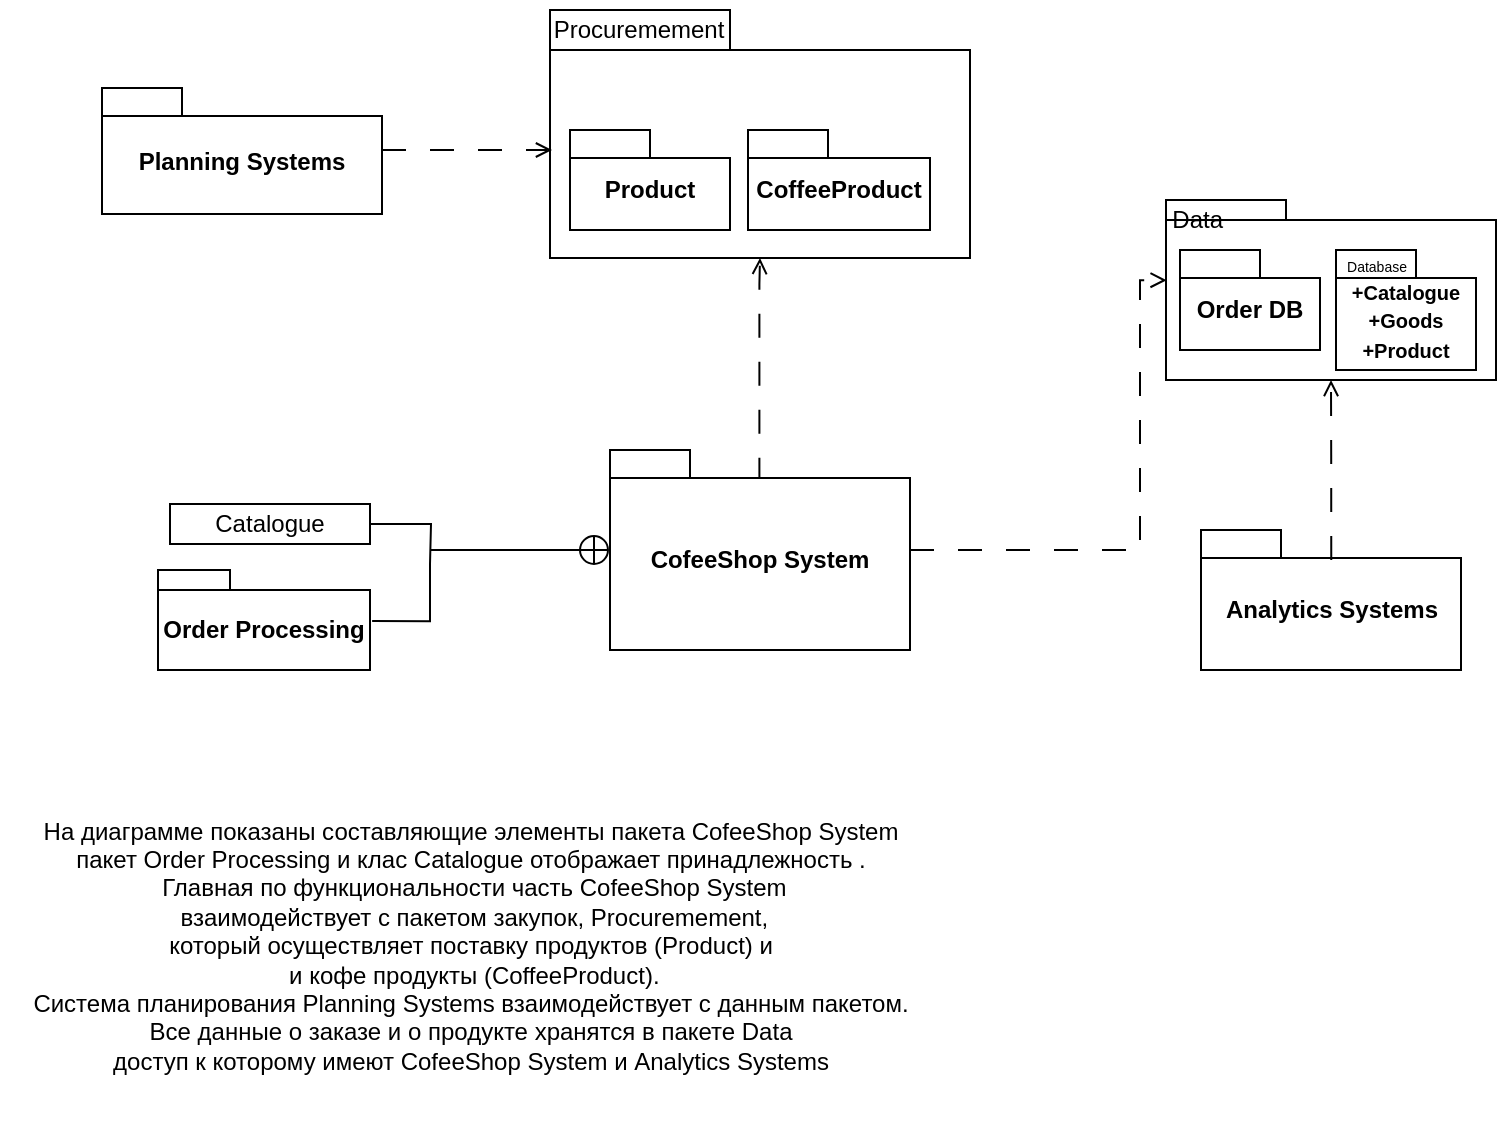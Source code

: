 <mxfile version="22.0.8" type="device">
  <diagram name="Page-1" id="tDHuhv7dV6Yr0yRqhIWP">
    <mxGraphModel dx="1221" dy="709" grid="1" gridSize="10" guides="1" tooltips="1" connect="1" arrows="1" fold="1" page="1" pageScale="1" pageWidth="827" pageHeight="1169" math="0" shadow="0">
      <root>
        <mxCell id="0" />
        <mxCell id="1" parent="0" />
        <mxCell id="ikfc7IFNwjfDXHKksEY_-1" style="edgeStyle=orthogonalEdgeStyle;rounded=0;orthogonalLoop=1;jettySize=auto;html=1;startArrow=circlePlus;startFill=0;endArrow=none;endFill=0;" edge="1" parent="1" source="ikfc7IFNwjfDXHKksEY_-3">
          <mxGeometry relative="1" as="geometry">
            <mxPoint x="255" y="325" as="targetPoint" />
          </mxGeometry>
        </mxCell>
        <mxCell id="ikfc7IFNwjfDXHKksEY_-2" style="edgeStyle=orthogonalEdgeStyle;rounded=0;orthogonalLoop=1;jettySize=auto;html=1;endArrow=open;endFill=0;dashed=1;dashPattern=12 12;entryX=0.5;entryY=1;entryDx=0;entryDy=0;entryPerimeter=0;exitX=0.498;exitY=0.159;exitDx=0;exitDy=0;exitPerimeter=0;" edge="1" parent="1" source="ikfc7IFNwjfDXHKksEY_-3" target="ikfc7IFNwjfDXHKksEY_-7">
          <mxGeometry relative="1" as="geometry">
            <mxPoint x="435" y="206" as="targetPoint" />
            <mxPoint x="419.74" y="302" as="sourcePoint" />
            <Array as="points">
              <mxPoint x="420" y="192" />
            </Array>
          </mxGeometry>
        </mxCell>
        <mxCell id="ikfc7IFNwjfDXHKksEY_-3" value="CofeeShop System" style="shape=folder;fontStyle=1;spacingTop=10;tabWidth=40;tabHeight=14;tabPosition=left;html=1;whiteSpace=wrap;" vertex="1" parent="1">
          <mxGeometry x="345" y="275" width="150" height="100" as="geometry" />
        </mxCell>
        <mxCell id="ikfc7IFNwjfDXHKksEY_-4" style="edgeStyle=orthogonalEdgeStyle;rounded=0;orthogonalLoop=1;jettySize=auto;html=1;endArrow=none;endFill=0;" edge="1" parent="1" source="ikfc7IFNwjfDXHKksEY_-5">
          <mxGeometry relative="1" as="geometry">
            <mxPoint x="255" y="332" as="targetPoint" />
          </mxGeometry>
        </mxCell>
        <mxCell id="ikfc7IFNwjfDXHKksEY_-5" value="Catalogue" style="html=1;whiteSpace=wrap;" vertex="1" parent="1">
          <mxGeometry x="125" y="302" width="100" height="20" as="geometry" />
        </mxCell>
        <mxCell id="ikfc7IFNwjfDXHKksEY_-6" style="edgeStyle=orthogonalEdgeStyle;rounded=0;orthogonalLoop=1;jettySize=auto;html=1;endArrow=none;endFill=0;exitX=1.01;exitY=0.511;exitDx=0;exitDy=0;exitPerimeter=0;" edge="1" parent="1" source="ikfc7IFNwjfDXHKksEY_-20">
          <mxGeometry relative="1" as="geometry">
            <mxPoint x="255" y="332" as="targetPoint" />
            <mxPoint x="225" y="342" as="sourcePoint" />
            <Array as="points">
              <mxPoint x="255" y="361" />
            </Array>
          </mxGeometry>
        </mxCell>
        <mxCell id="ikfc7IFNwjfDXHKksEY_-7" value="" style="shape=folder;fontStyle=1;spacingTop=10;tabWidth=90;tabHeight=20;tabPosition=left;html=1;whiteSpace=wrap;" vertex="1" parent="1">
          <mxGeometry x="315" y="55" width="210" height="124" as="geometry" />
        </mxCell>
        <mxCell id="ikfc7IFNwjfDXHKksEY_-8" value="Procuremement" style="text;html=1;align=center;verticalAlign=middle;resizable=0;points=[];autosize=1;strokeColor=none;fillColor=none;" vertex="1" parent="1">
          <mxGeometry x="304" y="50" width="110" height="30" as="geometry" />
        </mxCell>
        <mxCell id="ikfc7IFNwjfDXHKksEY_-9" value="Product" style="shape=folder;fontStyle=1;spacingTop=10;tabWidth=40;tabHeight=14;tabPosition=left;html=1;whiteSpace=wrap;" vertex="1" parent="1">
          <mxGeometry x="325" y="115" width="80" height="50" as="geometry" />
        </mxCell>
        <mxCell id="ikfc7IFNwjfDXHKksEY_-10" value="CoffeeProduct" style="shape=folder;fontStyle=1;spacingTop=10;tabWidth=40;tabHeight=14;tabPosition=left;html=1;whiteSpace=wrap;" vertex="1" parent="1">
          <mxGeometry x="414" y="115" width="91" height="50" as="geometry" />
        </mxCell>
        <mxCell id="ikfc7IFNwjfDXHKksEY_-11" value="" style="shape=folder;fontStyle=1;spacingTop=10;tabWidth=60;tabHeight=10;tabPosition=left;html=1;whiteSpace=wrap;" vertex="1" parent="1">
          <mxGeometry x="623" y="150" width="165" height="90" as="geometry" />
        </mxCell>
        <mxCell id="ikfc7IFNwjfDXHKksEY_-12" value="Data&amp;nbsp;" style="text;html=1;align=center;verticalAlign=middle;resizable=0;points=[];autosize=1;strokeColor=none;fillColor=none;rotation=0;" vertex="1" parent="1">
          <mxGeometry x="615" y="145" width="50" height="30" as="geometry" />
        </mxCell>
        <mxCell id="ikfc7IFNwjfDXHKksEY_-13" value="Order DB" style="shape=folder;fontStyle=1;spacingTop=10;tabWidth=40;tabHeight=14;tabPosition=left;html=1;whiteSpace=wrap;" vertex="1" parent="1">
          <mxGeometry x="630" y="175" width="70" height="50" as="geometry" />
        </mxCell>
        <mxCell id="ikfc7IFNwjfDXHKksEY_-14" style="edgeStyle=orthogonalEdgeStyle;rounded=0;orthogonalLoop=1;jettySize=auto;html=1;entryX=0.002;entryY=0.446;entryDx=0;entryDy=0;entryPerimeter=0;endArrow=open;endFill=0;dashed=1;dashPattern=12 12;startArrow=none;startFill=0;" edge="1" parent="1" source="ikfc7IFNwjfDXHKksEY_-3" target="ikfc7IFNwjfDXHKksEY_-11">
          <mxGeometry relative="1" as="geometry">
            <Array as="points">
              <mxPoint x="610" y="325" />
            </Array>
          </mxGeometry>
        </mxCell>
        <mxCell id="ikfc7IFNwjfDXHKksEY_-15" value="Analytics Systems" style="shape=folder;fontStyle=1;spacingTop=10;tabWidth=40;tabHeight=14;tabPosition=left;html=1;whiteSpace=wrap;" vertex="1" parent="1">
          <mxGeometry x="640.5" y="315" width="130" height="70" as="geometry" />
        </mxCell>
        <mxCell id="ikfc7IFNwjfDXHKksEY_-16" style="edgeStyle=orthogonalEdgeStyle;rounded=0;orthogonalLoop=1;jettySize=auto;html=1;entryX=0.5;entryY=1;entryDx=0;entryDy=0;entryPerimeter=0;exitX=0.501;exitY=0.214;exitDx=0;exitDy=0;exitPerimeter=0;endArrow=open;endFill=0;dashed=1;dashPattern=12 12;" edge="1" parent="1" source="ikfc7IFNwjfDXHKksEY_-15" target="ikfc7IFNwjfDXHKksEY_-11">
          <mxGeometry relative="1" as="geometry" />
        </mxCell>
        <mxCell id="ikfc7IFNwjfDXHKksEY_-17" value="&lt;font style=&quot;font-size: 10px;&quot;&gt;+Catalogue&lt;br&gt;+Goods&lt;br&gt;+Product&lt;/font&gt;" style="shape=folder;fontStyle=1;spacingTop=10;tabWidth=40;tabHeight=14;tabPosition=left;html=1;whiteSpace=wrap;" vertex="1" parent="1">
          <mxGeometry x="708" y="175" width="70" height="60" as="geometry" />
        </mxCell>
        <mxCell id="ikfc7IFNwjfDXHKksEY_-18" value="Planning Systems" style="shape=folder;fontStyle=1;spacingTop=10;tabWidth=40;tabHeight=14;tabPosition=left;html=1;whiteSpace=wrap;" vertex="1" parent="1">
          <mxGeometry x="91" y="94" width="140" height="63" as="geometry" />
        </mxCell>
        <mxCell id="ikfc7IFNwjfDXHKksEY_-19" style="edgeStyle=orthogonalEdgeStyle;rounded=0;orthogonalLoop=1;jettySize=auto;html=1;entryX=-0.022;entryY=0.547;entryDx=0;entryDy=0;entryPerimeter=0;dashed=1;dashPattern=12 12;endArrow=open;endFill=0;" edge="1" parent="1" source="ikfc7IFNwjfDXHKksEY_-18">
          <mxGeometry relative="1" as="geometry">
            <mxPoint x="316" y="125" as="targetPoint" />
          </mxGeometry>
        </mxCell>
        <mxCell id="ikfc7IFNwjfDXHKksEY_-20" value="Order Processing" style="shape=folder;fontStyle=1;spacingTop=10;tabWidth=36;tabHeight=10;tabPosition=left;html=1;whiteSpace=wrap;" vertex="1" parent="1">
          <mxGeometry x="119" y="335" width="106" height="50" as="geometry" />
        </mxCell>
        <mxCell id="ikfc7IFNwjfDXHKksEY_-21" value="&lt;font style=&quot;font-size: 7px;&quot;&gt;Database&lt;br&gt;&lt;/font&gt;" style="text;html=1;align=center;verticalAlign=middle;resizable=0;points=[];autosize=1;strokeColor=none;fillColor=none;" vertex="1" parent="1">
          <mxGeometry x="703" y="167" width="50" height="30" as="geometry" />
        </mxCell>
        <mxCell id="ikfc7IFNwjfDXHKksEY_-22" value="На диаграмме показаны составляющие элементы пакета CofeeShop System&lt;br&gt;пакет&amp;nbsp;Order Processing и клас&amp;nbsp;Catalogue отображает принадлежность .&lt;br&gt;&amp;nbsp;Главная по функциональности часть&amp;nbsp;CofeeShop System&lt;br&gt;&amp;nbsp;взаимодействует с пакетом закупок, Procuremement, &lt;br&gt;который осуществляет поставку продуктов (Product) и&lt;br&gt;&amp;nbsp;и кофе продукты (CoffeeProduct).&lt;br&gt;Система планирования Planning Systems взаимодействует с данным пакетом.&lt;br&gt;Все данные о заказе и о продукте хранятся в пакете Data&lt;br&gt;доступ к которому имеют&amp;nbsp;CofeeShop System и&amp;nbsp;Analytics Systems&lt;br&gt;&amp;nbsp;" style="text;html=1;align=center;verticalAlign=middle;resizable=0;points=[];autosize=1;strokeColor=none;fillColor=none;" vertex="1" parent="1">
          <mxGeometry x="40" y="450" width="470" height="160" as="geometry" />
        </mxCell>
      </root>
    </mxGraphModel>
  </diagram>
</mxfile>
